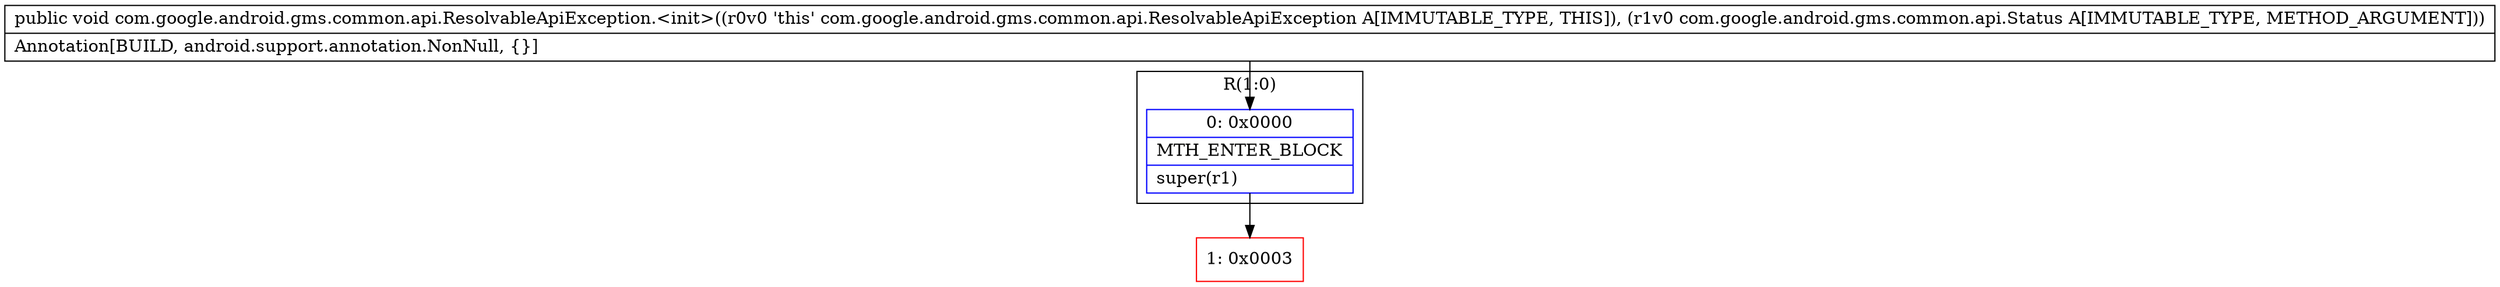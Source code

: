 digraph "CFG forcom.google.android.gms.common.api.ResolvableApiException.\<init\>(Lcom\/google\/android\/gms\/common\/api\/Status;)V" {
subgraph cluster_Region_437545647 {
label = "R(1:0)";
node [shape=record,color=blue];
Node_0 [shape=record,label="{0\:\ 0x0000|MTH_ENTER_BLOCK\l|super(r1)\l}"];
}
Node_1 [shape=record,color=red,label="{1\:\ 0x0003}"];
MethodNode[shape=record,label="{public void com.google.android.gms.common.api.ResolvableApiException.\<init\>((r0v0 'this' com.google.android.gms.common.api.ResolvableApiException A[IMMUTABLE_TYPE, THIS]), (r1v0 com.google.android.gms.common.api.Status A[IMMUTABLE_TYPE, METHOD_ARGUMENT]))  | Annotation[BUILD, android.support.annotation.NonNull, \{\}]\l}"];
MethodNode -> Node_0;
Node_0 -> Node_1;
}

